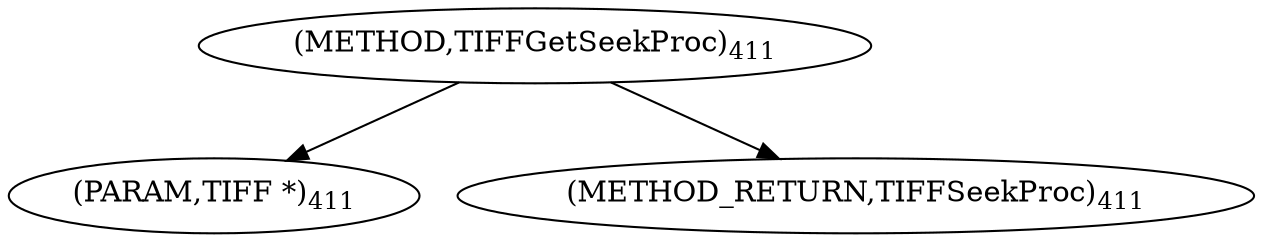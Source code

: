 digraph "TIFFGetSeekProc" {  
"8707" [label = <(METHOD,TIFFGetSeekProc)<SUB>411</SUB>> ]
"8708" [label = <(PARAM,TIFF *)<SUB>411</SUB>> ]
"8709" [label = <(METHOD_RETURN,TIFFSeekProc)<SUB>411</SUB>> ]
  "8707" -> "8708" 
  "8707" -> "8709" 
}
